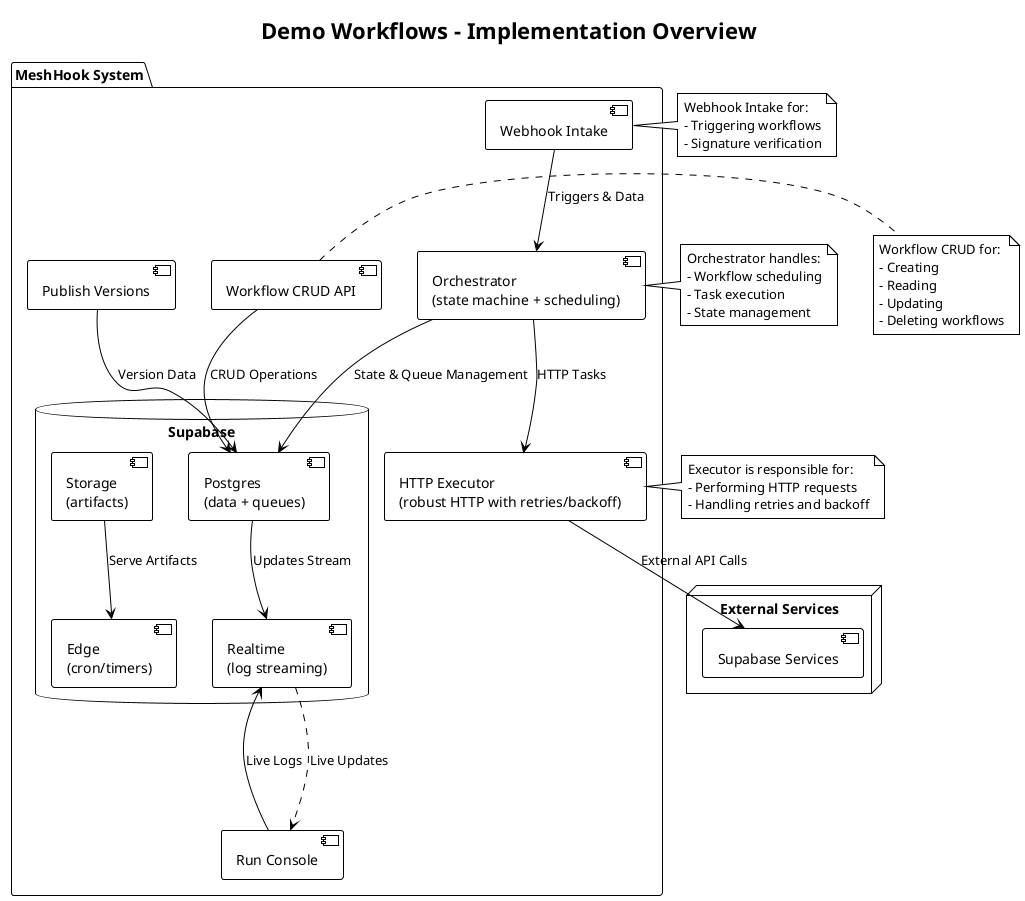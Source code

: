 @startuml
!theme plain

title Demo Workflows - Implementation Overview

package "MeshHook System" {
    [Webhook Intake] as Webhook
    [Workflow CRUD API] as CRUD
    [Publish Versions] as Publish
    [Run Console] as Console
    database "Supabase" {
        [Postgres\n(data + queues)] as Postgres
        [Realtime\n(log streaming)] as Realtime
        [Storage\n(artifacts)] as Storage
        [Edge\n(cron/timers)] as Edge
    }
    [Orchestrator\n(state machine + scheduling)] as Orchestrator
    [HTTP Executor\n(robust HTTP with retries/backoff)] as Executor
}

node "External Services" {
    [Supabase Services] as ExternalSupabase
}

[Webhook] --> [Orchestrator] : Triggers & Data
[CRUD] --> [Postgres] : CRUD Operations
[Publish] --> [Postgres] : Version Data
[Console] --> [Realtime] : Live Logs
[Orchestrator] --> [Executor] : HTTP Tasks
[Orchestrator] --> [Postgres] : State & Queue Management
[Executor] --> [ExternalSupabase] : External API Calls
[Postgres] --> [Realtime] : Updates Stream
[Realtime] -.-> [Console] : Live Updates
[Storage] --> [Edge] : Serve Artifacts

note right of [Orchestrator]
  Orchestrator handles:
  - Workflow scheduling
  - Task execution
  - State management
end note

note right of [Executor]
  Executor is responsible for:
  - Performing HTTP requests
  - Handling retries and backoff
end note

note right of [Webhook]
  Webhook Intake for:
  - Triggering workflows
  - Signature verification
end note

note right of [CRUD]
  Workflow CRUD for:
  - Creating
  - Reading
  - Updating
  - Deleting workflows
end note

@enduml